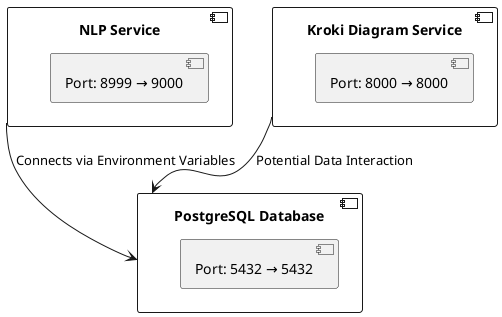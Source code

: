 @startuml
component "NLP Service" as nlp {
  [Port: 8999 → 9000]
}

component "PostgreSQL Database" as db {
  [Port: 5432 → 5432]
}

component "Kroki Diagram Service" as kroki {
  [Port: 8000 → 8000]
}

nlp --> db : Connects via Environment Variables
kroki --> db : Potential Data Interaction
@enduml
